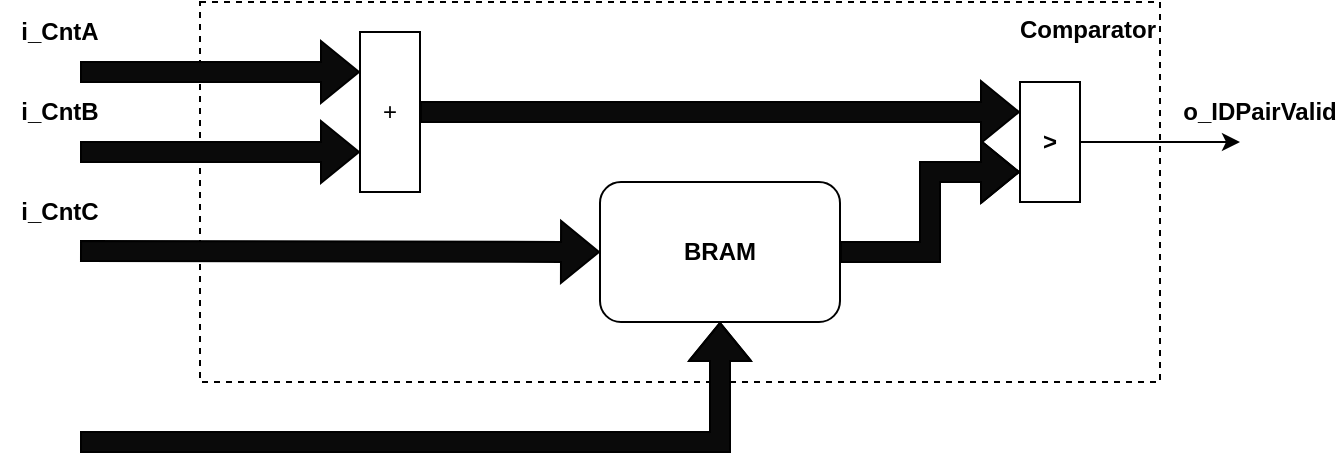 <mxfile version="24.7.8" pages="2">
  <diagram name="cmp" id="C-ru3QSlHD4g3-aie_iI">
    <mxGraphModel dx="2074" dy="1230" grid="1" gridSize="10" guides="1" tooltips="1" connect="1" arrows="1" fold="1" page="1" pageScale="1" pageWidth="850" pageHeight="1100" math="0" shadow="0">
      <root>
        <mxCell id="0" />
        <mxCell id="1" parent="0" />
        <mxCell id="Mh98w-Ku2M0GA1me9Cvf-1" value="&lt;b&gt;Comparator&lt;/b&gt;" style="rounded=0;whiteSpace=wrap;html=1;dashed=1;verticalAlign=top;align=right;" parent="1" vertex="1">
          <mxGeometry x="160" y="480" width="480" height="190" as="geometry" />
        </mxCell>
        <mxCell id="Mh98w-Ku2M0GA1me9Cvf-2" value="+" style="rounded=0;whiteSpace=wrap;html=1;" parent="1" vertex="1">
          <mxGeometry x="240" y="495" width="30" height="80" as="geometry" />
        </mxCell>
        <mxCell id="Mh98w-Ku2M0GA1me9Cvf-4" value="" style="shape=flexArrow;endArrow=classic;html=1;rounded=0;entryX=0;entryY=0.25;entryDx=0;entryDy=0;fillColor=#0A0A0A;" parent="1" target="Mh98w-Ku2M0GA1me9Cvf-2" edge="1">
          <mxGeometry width="50" height="50" relative="1" as="geometry">
            <mxPoint x="100" y="515" as="sourcePoint" />
            <mxPoint x="450" y="510" as="targetPoint" />
          </mxGeometry>
        </mxCell>
        <mxCell id="Mh98w-Ku2M0GA1me9Cvf-5" value="" style="shape=flexArrow;endArrow=classic;html=1;rounded=0;entryX=0;entryY=0.75;entryDx=0;entryDy=0;fillColor=#0A0A0A;" parent="1" target="Mh98w-Ku2M0GA1me9Cvf-2" edge="1">
          <mxGeometry width="50" height="50" relative="1" as="geometry">
            <mxPoint x="100" y="555" as="sourcePoint" />
            <mxPoint x="240" y="530" as="targetPoint" />
          </mxGeometry>
        </mxCell>
        <mxCell id="Mh98w-Ku2M0GA1me9Cvf-6" value="" style="shape=flexArrow;endArrow=classic;html=1;rounded=0;fillColor=#0A0A0A;entryX=0;entryY=0.5;entryDx=0;entryDy=0;" parent="1" target="Mh98w-Ku2M0GA1me9Cvf-13" edge="1">
          <mxGeometry width="50" height="50" relative="1" as="geometry">
            <mxPoint x="100" y="604.5" as="sourcePoint" />
            <mxPoint x="340" y="604.5" as="targetPoint" />
          </mxGeometry>
        </mxCell>
        <mxCell id="Mh98w-Ku2M0GA1me9Cvf-7" value="" style="shape=flexArrow;endArrow=classic;html=1;rounded=0;entryX=0;entryY=0.25;entryDx=0;entryDy=0;fillColor=#0A0A0A;exitX=1;exitY=0.5;exitDx=0;exitDy=0;" parent="1" source="Mh98w-Ku2M0GA1me9Cvf-2" target="qnvm12OApcXYjSJxWe75-1" edge="1">
          <mxGeometry width="50" height="50" relative="1" as="geometry">
            <mxPoint x="110" y="500" as="sourcePoint" />
            <mxPoint x="340" y="510" as="targetPoint" />
          </mxGeometry>
        </mxCell>
        <mxCell id="Mh98w-Ku2M0GA1me9Cvf-9" value="&lt;b&gt;i_CntA&lt;/b&gt;" style="text;html=1;align=center;verticalAlign=middle;whiteSpace=wrap;rounded=0;" parent="1" vertex="1">
          <mxGeometry x="60" y="480" width="60" height="30" as="geometry" />
        </mxCell>
        <mxCell id="Mh98w-Ku2M0GA1me9Cvf-11" value="&lt;b&gt;i_CntB&lt;/b&gt;" style="text;html=1;align=center;verticalAlign=middle;whiteSpace=wrap;rounded=0;" parent="1" vertex="1">
          <mxGeometry x="60" y="520" width="60" height="30" as="geometry" />
        </mxCell>
        <mxCell id="Mh98w-Ku2M0GA1me9Cvf-12" value="&lt;b&gt;i_CntC&lt;/b&gt;" style="text;html=1;align=center;verticalAlign=middle;whiteSpace=wrap;rounded=0;" parent="1" vertex="1">
          <mxGeometry x="60" y="570" width="60" height="30" as="geometry" />
        </mxCell>
        <mxCell id="Mh98w-Ku2M0GA1me9Cvf-13" value="&lt;b&gt;BRAM&lt;/b&gt;" style="rounded=1;whiteSpace=wrap;html=1;" parent="1" vertex="1">
          <mxGeometry x="360" y="570" width="120" height="70" as="geometry" />
        </mxCell>
        <mxCell id="Mh98w-Ku2M0GA1me9Cvf-23" value="&lt;b&gt;o_IDPairValid&lt;/b&gt;" style="text;html=1;align=center;verticalAlign=middle;whiteSpace=wrap;rounded=0;" parent="1" vertex="1">
          <mxGeometry x="660" y="520" width="60" height="30" as="geometry" />
        </mxCell>
        <mxCell id="qnvm12OApcXYjSJxWe75-1" value="&amp;gt;" style="rounded=0;whiteSpace=wrap;html=1;fontStyle=1" parent="1" vertex="1">
          <mxGeometry x="570" y="520" width="30" height="60" as="geometry" />
        </mxCell>
        <mxCell id="qnvm12OApcXYjSJxWe75-2" value="" style="endArrow=classic;html=1;rounded=0;exitX=1;exitY=0.5;exitDx=0;exitDy=0;" parent="1" source="qnvm12OApcXYjSJxWe75-1" edge="1">
          <mxGeometry width="50" height="50" relative="1" as="geometry">
            <mxPoint x="400" y="590" as="sourcePoint" />
            <mxPoint x="680" y="550" as="targetPoint" />
          </mxGeometry>
        </mxCell>
        <mxCell id="qnvm12OApcXYjSJxWe75-3" value="" style="shape=flexArrow;endArrow=classic;html=1;rounded=0;fillColor=#0A0A0A;exitX=1;exitY=0.5;exitDx=0;exitDy=0;entryX=0;entryY=0.75;entryDx=0;entryDy=0;edgeStyle=orthogonalEdgeStyle;" parent="1" source="Mh98w-Ku2M0GA1me9Cvf-13" target="qnvm12OApcXYjSJxWe75-1" edge="1">
          <mxGeometry width="50" height="50" relative="1" as="geometry">
            <mxPoint x="420" y="769.71" as="sourcePoint" />
            <mxPoint x="770" y="770" as="targetPoint" />
          </mxGeometry>
        </mxCell>
        <mxCell id="CR12NjdQBf6CuTm6K41W-1" value="" style="shape=flexArrow;endArrow=classic;html=1;rounded=0;fillColor=#0A0A0A;entryX=0.5;entryY=1;entryDx=0;entryDy=0;" edge="1" parent="1" target="Mh98w-Ku2M0GA1me9Cvf-13">
          <mxGeometry width="50" height="50" relative="1" as="geometry">
            <mxPoint x="100" y="700" as="sourcePoint" />
            <mxPoint x="360" y="700.5" as="targetPoint" />
            <Array as="points">
              <mxPoint x="420" y="700" />
            </Array>
          </mxGeometry>
        </mxCell>
      </root>
    </mxGraphModel>
  </diagram>
  <diagram id="XBhRVm506TaccE6RvbiH" name="top">
    <mxGraphModel dx="1359" dy="963" grid="1" gridSize="10" guides="1" tooltips="1" connect="1" arrows="1" fold="1" page="1" pageScale="1" pageWidth="850" pageHeight="1100" math="0" shadow="0">
      <root>
        <mxCell id="0" />
        <mxCell id="1" parent="0" />
      </root>
    </mxGraphModel>
  </diagram>
</mxfile>
